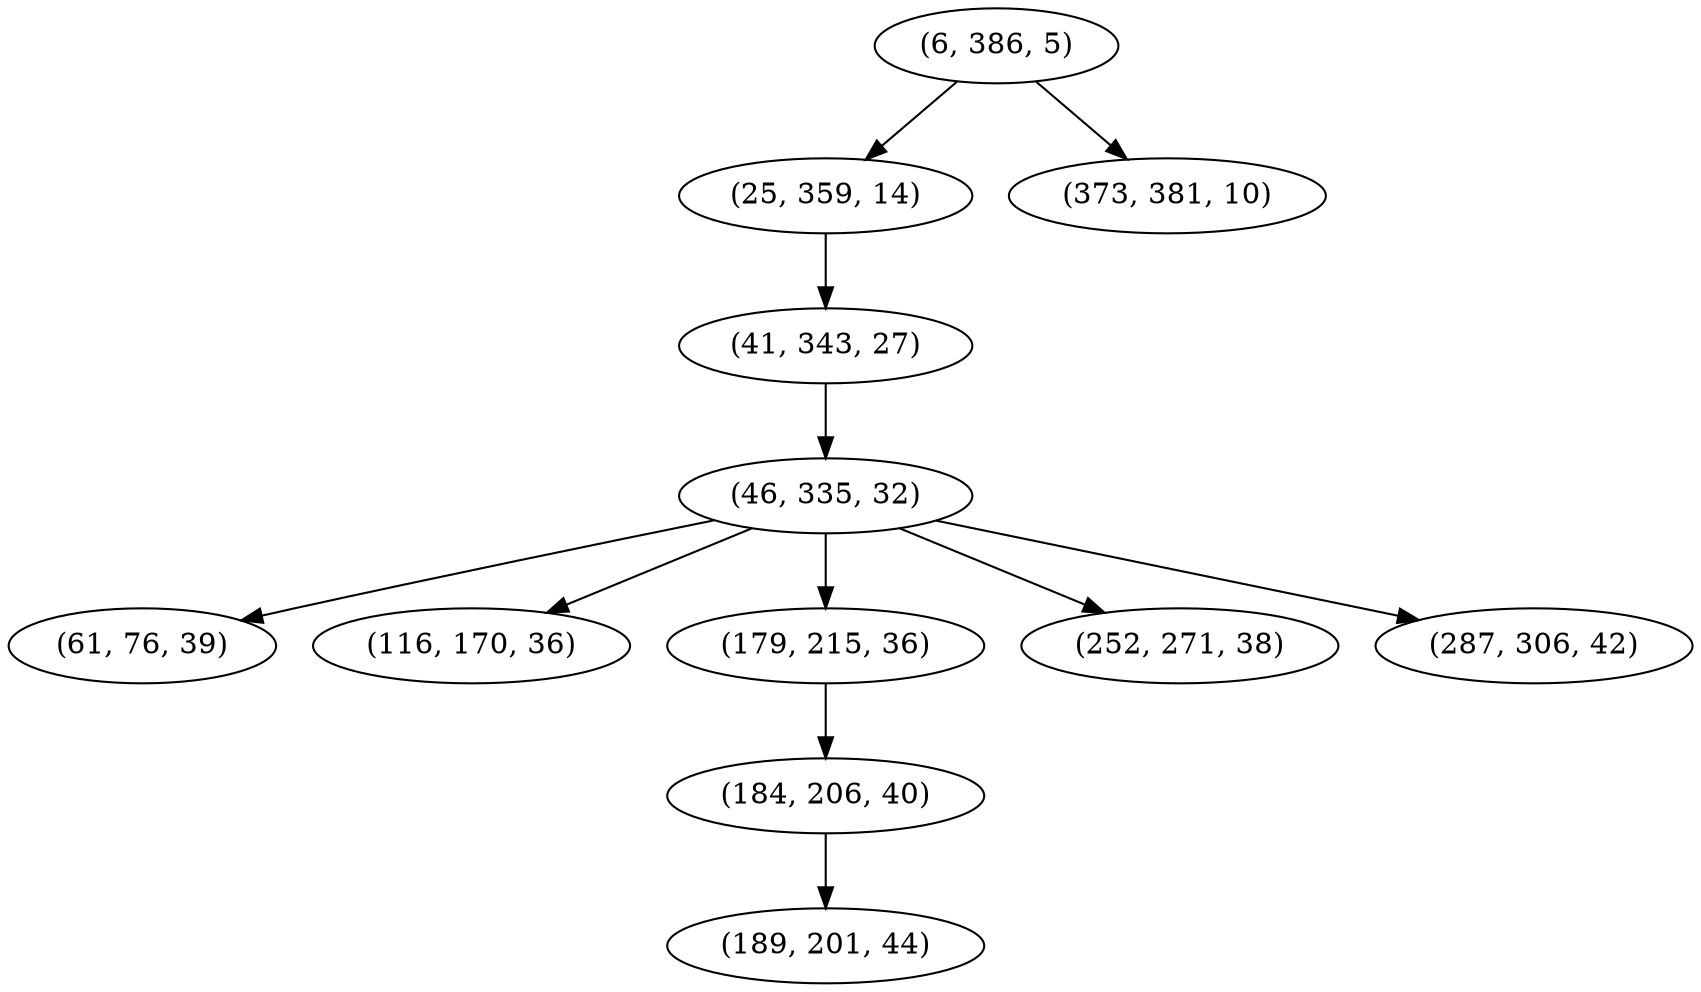 digraph tree {
    "(6, 386, 5)";
    "(25, 359, 14)";
    "(41, 343, 27)";
    "(46, 335, 32)";
    "(61, 76, 39)";
    "(116, 170, 36)";
    "(179, 215, 36)";
    "(184, 206, 40)";
    "(189, 201, 44)";
    "(252, 271, 38)";
    "(287, 306, 42)";
    "(373, 381, 10)";
    "(6, 386, 5)" -> "(25, 359, 14)";
    "(6, 386, 5)" -> "(373, 381, 10)";
    "(25, 359, 14)" -> "(41, 343, 27)";
    "(41, 343, 27)" -> "(46, 335, 32)";
    "(46, 335, 32)" -> "(61, 76, 39)";
    "(46, 335, 32)" -> "(116, 170, 36)";
    "(46, 335, 32)" -> "(179, 215, 36)";
    "(46, 335, 32)" -> "(252, 271, 38)";
    "(46, 335, 32)" -> "(287, 306, 42)";
    "(179, 215, 36)" -> "(184, 206, 40)";
    "(184, 206, 40)" -> "(189, 201, 44)";
}
